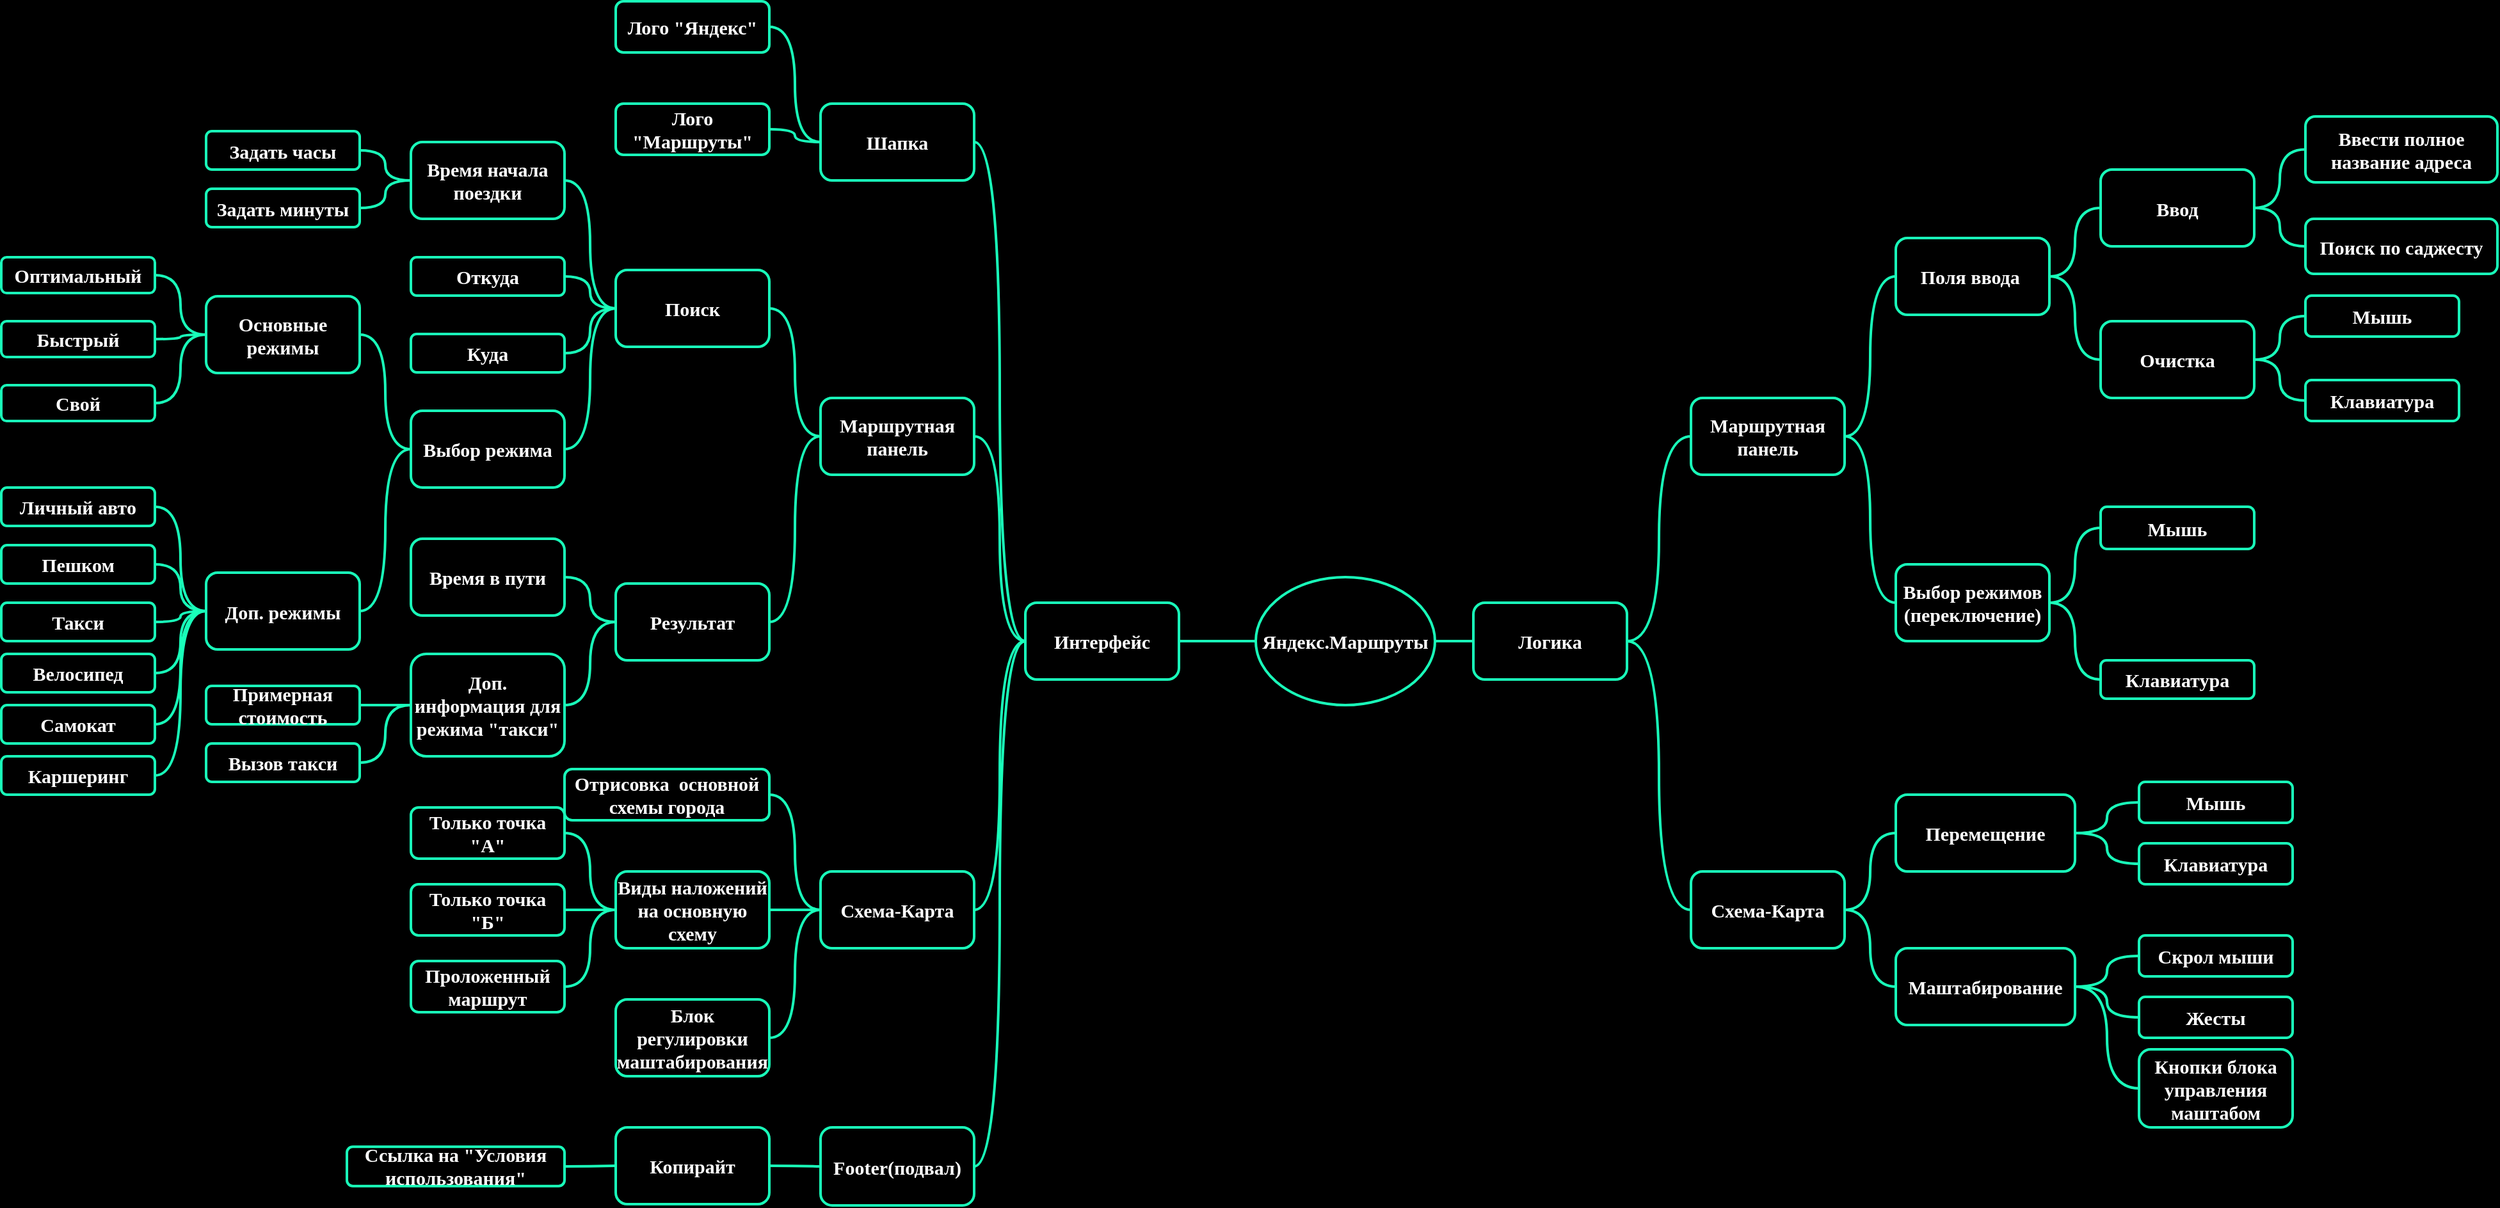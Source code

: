 <mxfile version="12.9.3" type="github">
  <diagram id="04NFNXWc2lqI_j0TzdUz" name="Страница 1">
    <mxGraphModel dx="1976" dy="1848" grid="1" gridSize="10" guides="1" tooltips="1" connect="1" arrows="1" fold="1" page="1" pageScale="1" pageWidth="827" pageHeight="1169" background="#000000" math="0" shadow="0">
      <root>
        <mxCell id="0" />
        <mxCell id="1" parent="0" />
        <mxCell id="EEbd4EJKothGvuQdx9ed-5" value="" style="edgeStyle=orthogonalEdgeStyle;rounded=0;orthogonalLoop=1;jettySize=auto;html=1;endArrow=none;endFill=0;strokeWidth=2;fontColor=#FFFFFF;labelBackgroundColor=none;strokeColor=#19FFBA;fontStyle=1;fontFamily=Times New Roman;fontSize=15;" parent="1" source="EEbd4EJKothGvuQdx9ed-1" target="EEbd4EJKothGvuQdx9ed-2" edge="1">
          <mxGeometry relative="1" as="geometry" />
        </mxCell>
        <mxCell id="EEbd4EJKothGvuQdx9ed-6" value="" style="edgeStyle=orthogonalEdgeStyle;rounded=0;orthogonalLoop=1;jettySize=auto;html=1;endArrow=none;endFill=0;strokeWidth=2;fontColor=#FFFFFF;labelBackgroundColor=none;strokeColor=#19FFBA;fontStyle=1;fontFamily=Times New Roman;fontSize=15;" parent="1" source="EEbd4EJKothGvuQdx9ed-1" target="EEbd4EJKothGvuQdx9ed-3" edge="1">
          <mxGeometry relative="1" as="geometry" />
        </mxCell>
        <mxCell id="EEbd4EJKothGvuQdx9ed-1" value="Яндекс.Маршруты" style="ellipse;whiteSpace=wrap;html=1;strokeWidth=2;labelBackgroundColor=none;strokeColor=#19FFBA;fontColor=#FFFFFF;fillColor=none;fontStyle=1;fontFamily=Times New Roman;fontSize=15;" parent="1" vertex="1">
          <mxGeometry x="380" y="200" width="140" height="100" as="geometry" />
        </mxCell>
        <mxCell id="Ez_oyxiAYIKRpwW554iw-5" value="" style="edgeStyle=orthogonalEdgeStyle;curved=1;rounded=0;orthogonalLoop=1;jettySize=auto;html=1;labelBackgroundColor=none;endArrow=none;endFill=0;strokeColor=#19FFBA;strokeWidth=2;fontFamily=Times New Roman;fontSize=15;fontColor=#FFFFFF;entryX=0;entryY=0.5;entryDx=0;entryDy=0;" edge="1" parent="1" source="EEbd4EJKothGvuQdx9ed-2" target="Ez_oyxiAYIKRpwW554iw-4">
          <mxGeometry relative="1" as="geometry" />
        </mxCell>
        <mxCell id="Ez_oyxiAYIKRpwW554iw-8" value="" style="edgeStyle=orthogonalEdgeStyle;curved=1;rounded=0;orthogonalLoop=1;jettySize=auto;html=1;labelBackgroundColor=none;endArrow=none;endFill=0;strokeColor=#19FFBA;strokeWidth=2;fontFamily=Times New Roman;fontSize=15;fontColor=#FFFFFF;entryX=0;entryY=0.5;entryDx=0;entryDy=0;" edge="1" parent="1" source="EEbd4EJKothGvuQdx9ed-2" target="Ez_oyxiAYIKRpwW554iw-6">
          <mxGeometry relative="1" as="geometry">
            <mxPoint x="750" y="250" as="targetPoint" />
          </mxGeometry>
        </mxCell>
        <mxCell id="EEbd4EJKothGvuQdx9ed-2" value="Логика" style="rounded=1;whiteSpace=wrap;html=1;strokeWidth=2;labelBackgroundColor=none;strokeColor=#19FFBA;fontColor=#FFFFFF;fillColor=none;fontStyle=1;fontFamily=Times New Roman;fontSize=15;" parent="1" vertex="1">
          <mxGeometry x="550" y="220" width="120" height="60" as="geometry" />
        </mxCell>
        <mxCell id="Ez_oyxiAYIKRpwW554iw-11" value="" style="edgeStyle=orthogonalEdgeStyle;curved=1;rounded=0;orthogonalLoop=1;jettySize=auto;html=1;labelBackgroundColor=none;endArrow=none;endFill=0;strokeColor=#19FFBA;strokeWidth=2;fontFamily=Times New Roman;fontSize=15;fontColor=#FFFFFF;entryX=0;entryY=0.5;entryDx=0;entryDy=0;" edge="1" parent="1" source="Ez_oyxiAYIKRpwW554iw-4" target="Ez_oyxiAYIKRpwW554iw-10">
          <mxGeometry relative="1" as="geometry" />
        </mxCell>
        <mxCell id="Ez_oyxiAYIKRpwW554iw-4" value="Маршрутная панель" style="rounded=1;whiteSpace=wrap;html=1;strokeWidth=2;labelBackgroundColor=none;strokeColor=#19FFBA;fontColor=#FFFFFF;fillColor=none;fontStyle=1;fontFamily=Times New Roman;fontSize=15;" vertex="1" parent="1">
          <mxGeometry x="720" y="60" width="120" height="60" as="geometry" />
        </mxCell>
        <mxCell id="Ez_oyxiAYIKRpwW554iw-17" value="" style="edgeStyle=orthogonalEdgeStyle;curved=1;rounded=0;orthogonalLoop=1;jettySize=auto;html=1;labelBackgroundColor=none;endArrow=none;endFill=0;strokeColor=#19FFBA;strokeWidth=2;fontFamily=Times New Roman;fontSize=15;fontColor=#FFFFFF;entryX=0;entryY=0.5;entryDx=0;entryDy=0;" edge="1" parent="1" source="Ez_oyxiAYIKRpwW554iw-10" target="Ez_oyxiAYIKRpwW554iw-16">
          <mxGeometry relative="1" as="geometry" />
        </mxCell>
        <mxCell id="Ez_oyxiAYIKRpwW554iw-10" value="Выбор режимов (переключение)" style="rounded=1;whiteSpace=wrap;html=1;strokeWidth=2;labelBackgroundColor=none;strokeColor=#19FFBA;fontColor=#FFFFFF;fillColor=none;fontStyle=1;fontFamily=Times New Roman;fontSize=15;" vertex="1" parent="1">
          <mxGeometry x="880" y="190" width="120" height="60" as="geometry" />
        </mxCell>
        <mxCell id="Ez_oyxiAYIKRpwW554iw-16" value="Мышь" style="rounded=1;whiteSpace=wrap;html=1;strokeWidth=2;labelBackgroundColor=none;strokeColor=#19FFBA;fontColor=#FFFFFF;fillColor=none;fontStyle=1;fontFamily=Times New Roman;fontSize=15;" vertex="1" parent="1">
          <mxGeometry x="1040" y="145" width="120" height="33" as="geometry" />
        </mxCell>
        <mxCell id="EEbd4EJKothGvuQdx9ed-31" value="" style="edgeStyle=orthogonalEdgeStyle;rounded=0;orthogonalLoop=1;jettySize=auto;html=1;endArrow=none;endFill=0;curved=1;entryX=1;entryY=0.5;entryDx=0;entryDy=0;strokeWidth=2;fontColor=#FFFFFF;labelBackgroundColor=none;strokeColor=#19FFBA;fontStyle=1;fontFamily=Times New Roman;fontSize=15;" parent="1" source="EEbd4EJKothGvuQdx9ed-3" target="EEbd4EJKothGvuQdx9ed-13" edge="1">
          <mxGeometry relative="1" as="geometry">
            <mxPoint x="134" y="120" as="targetPoint" />
          </mxGeometry>
        </mxCell>
        <mxCell id="EEbd4EJKothGvuQdx9ed-3" value="Интерфейс" style="rounded=1;whiteSpace=wrap;html=1;strokeWidth=2;labelBackgroundColor=none;strokeColor=#19FFBA;fontColor=#FFFFFF;fillColor=none;fontStyle=1;fontFamily=Times New Roman;fontSize=15;" parent="1" vertex="1">
          <mxGeometry x="200" y="220" width="120" height="60" as="geometry" />
        </mxCell>
        <mxCell id="EEbd4EJKothGvuQdx9ed-99" value="" style="edgeStyle=orthogonalEdgeStyle;curved=1;rounded=0;orthogonalLoop=1;jettySize=auto;html=1;labelBackgroundColor=none;endArrow=none;endFill=0;strokeColor=#19FFBA;strokeWidth=2;fontFamily=Times New Roman;fontSize=15;fontColor=#FFFFFF;entryX=0;entryY=0.5;entryDx=0;entryDy=0;" parent="1" source="EEbd4EJKothGvuQdx9ed-10" target="EEbd4EJKothGvuQdx9ed-3" edge="1">
          <mxGeometry relative="1" as="geometry">
            <mxPoint x="240" y="330" as="targetPoint" />
          </mxGeometry>
        </mxCell>
        <mxCell id="EEbd4EJKothGvuQdx9ed-153" value="" style="edgeStyle=orthogonalEdgeStyle;curved=1;rounded=0;comic=0;orthogonalLoop=1;jettySize=auto;html=1;labelBackgroundColor=none;endArrow=none;endFill=0;strokeColor=#19FFBA;strokeWidth=2;fontFamily=Times New Roman;fontSize=15;fontColor=#FFFFFF;entryX=1;entryY=0.5;entryDx=0;entryDy=0;" parent="1" source="EEbd4EJKothGvuQdx9ed-10" target="EEbd4EJKothGvuQdx9ed-129" edge="1">
          <mxGeometry relative="1" as="geometry" />
        </mxCell>
        <mxCell id="EEbd4EJKothGvuQdx9ed-154" value="" style="edgeStyle=orthogonalEdgeStyle;curved=1;rounded=0;comic=0;orthogonalLoop=1;jettySize=auto;html=1;labelBackgroundColor=none;endArrow=none;endFill=0;strokeColor=#19FFBA;strokeWidth=2;fontFamily=Times New Roman;fontSize=15;fontColor=#FFFFFF;" parent="1" source="EEbd4EJKothGvuQdx9ed-10" target="EEbd4EJKothGvuQdx9ed-131" edge="1">
          <mxGeometry relative="1" as="geometry" />
        </mxCell>
        <mxCell id="EEbd4EJKothGvuQdx9ed-155" value="" style="edgeStyle=orthogonalEdgeStyle;curved=1;rounded=0;comic=0;orthogonalLoop=1;jettySize=auto;html=1;labelBackgroundColor=none;endArrow=none;endFill=0;strokeColor=#19FFBA;strokeWidth=2;fontFamily=Times New Roman;fontSize=15;fontColor=#FFFFFF;entryX=1;entryY=0.5;entryDx=0;entryDy=0;" parent="1" source="EEbd4EJKothGvuQdx9ed-10" target="EEbd4EJKothGvuQdx9ed-144" edge="1">
          <mxGeometry relative="1" as="geometry" />
        </mxCell>
        <mxCell id="EEbd4EJKothGvuQdx9ed-10" value="Схема-Карта" style="rounded=1;whiteSpace=wrap;html=1;strokeWidth=2;labelBackgroundColor=none;strokeColor=#19FFBA;fontColor=#FFFFFF;fillColor=none;fontStyle=1;fontFamily=Times New Roman;fontSize=15;" parent="1" vertex="1">
          <mxGeometry x="40" y="430" width="120" height="60" as="geometry" />
        </mxCell>
        <mxCell id="EEbd4EJKothGvuQdx9ed-43" value="" style="edgeStyle=orthogonalEdgeStyle;curved=1;rounded=0;orthogonalLoop=1;jettySize=auto;html=1;labelBackgroundColor=none;endArrow=none;endFill=0;strokeColor=#19FFBA;strokeWidth=2;fontFamily=Times New Roman;fontSize=15;fontColor=#FFFFFF;entryX=1;entryY=0.5;entryDx=0;entryDy=0;" parent="1" source="EEbd4EJKothGvuQdx9ed-12" target="EEbd4EJKothGvuQdx9ed-42" edge="1">
          <mxGeometry relative="1" as="geometry" />
        </mxCell>
        <mxCell id="EEbd4EJKothGvuQdx9ed-65" value="" style="edgeStyle=orthogonalEdgeStyle;curved=1;rounded=0;orthogonalLoop=1;jettySize=auto;html=1;labelBackgroundColor=none;endArrow=none;endFill=0;strokeColor=#19FFBA;strokeWidth=2;fontFamily=Times New Roman;fontSize=15;fontColor=#FFFFFF;entryX=1;entryY=0.5;entryDx=0;entryDy=0;" parent="1" source="EEbd4EJKothGvuQdx9ed-42" target="EEbd4EJKothGvuQdx9ed-64" edge="1">
          <mxGeometry relative="1" as="geometry" />
        </mxCell>
        <mxCell id="EEbd4EJKothGvuQdx9ed-67" value="" style="edgeStyle=orthogonalEdgeStyle;curved=1;rounded=0;orthogonalLoop=1;jettySize=auto;html=1;labelBackgroundColor=none;endArrow=none;endFill=0;strokeColor=#19FFBA;strokeWidth=2;fontFamily=Times New Roman;fontSize=15;fontColor=#FFFFFF;" parent="1" source="EEbd4EJKothGvuQdx9ed-42" target="EEbd4EJKothGvuQdx9ed-66" edge="1">
          <mxGeometry relative="1" as="geometry" />
        </mxCell>
        <mxCell id="EEbd4EJKothGvuQdx9ed-42" value="Время начала поездки" style="rounded=1;whiteSpace=wrap;html=1;strokeWidth=2;labelBackgroundColor=none;strokeColor=#19FFBA;fontColor=#FFFFFF;fillColor=none;fontStyle=1;fontFamily=Times New Roman;fontSize=15;" parent="1" vertex="1">
          <mxGeometry x="-280" y="-140" width="120" height="60" as="geometry" />
        </mxCell>
        <mxCell id="EEbd4EJKothGvuQdx9ed-66" value="Задать минуты" style="rounded=1;whiteSpace=wrap;html=1;strokeWidth=2;labelBackgroundColor=none;strokeColor=#19FFBA;fontColor=#FFFFFF;fillColor=none;fontStyle=1;fontFamily=Times New Roman;fontSize=15;" parent="1" vertex="1">
          <mxGeometry x="-440" y="-103.5" width="120" height="30" as="geometry" />
        </mxCell>
        <mxCell id="EEbd4EJKothGvuQdx9ed-64" value="Задать часы" style="rounded=1;whiteSpace=wrap;html=1;strokeWidth=2;labelBackgroundColor=none;strokeColor=#19FFBA;fontColor=#FFFFFF;fillColor=none;fontStyle=1;fontFamily=Times New Roman;fontSize=15;" parent="1" vertex="1">
          <mxGeometry x="-440" y="-148.5" width="120" height="30" as="geometry" />
        </mxCell>
        <mxCell id="EEbd4EJKothGvuQdx9ed-38" value="" style="edgeStyle=orthogonalEdgeStyle;curved=1;rounded=0;orthogonalLoop=1;jettySize=auto;html=1;labelBackgroundColor=none;endArrow=none;endFill=0;strokeColor=#19FFBA;strokeWidth=2;fontFamily=Times New Roman;fontSize=15;fontColor=#FFFFFF;entryX=1;entryY=0.5;entryDx=0;entryDy=0;" parent="1" source="EEbd4EJKothGvuQdx9ed-13" target="EEbd4EJKothGvuQdx9ed-37" edge="1">
          <mxGeometry relative="1" as="geometry" />
        </mxCell>
        <mxCell id="EEbd4EJKothGvuQdx9ed-13" value="Шапка" style="rounded=1;whiteSpace=wrap;html=1;strokeWidth=2;labelBackgroundColor=none;strokeColor=#19FFBA;fontColor=#FFFFFF;fillColor=none;fontStyle=1;fontFamily=Times New Roman;fontSize=15;" parent="1" vertex="1">
          <mxGeometry x="40" y="-170" width="120" height="60" as="geometry" />
        </mxCell>
        <mxCell id="EEbd4EJKothGvuQdx9ed-37" value="Лого &quot;Яндекс&quot;" style="rounded=1;whiteSpace=wrap;html=1;strokeWidth=2;labelBackgroundColor=none;strokeColor=#19FFBA;fontColor=#FFFFFF;fillColor=none;fontStyle=1;fontFamily=Times New Roman;fontSize=15;" parent="1" vertex="1">
          <mxGeometry x="-120" y="-250" width="120" height="40" as="geometry" />
        </mxCell>
        <mxCell id="EEbd4EJKothGvuQdx9ed-14" value="Footer(подвал)" style="rounded=1;whiteSpace=wrap;html=1;strokeWidth=2;labelBackgroundColor=none;strokeColor=#19FFBA;fontColor=#FFFFFF;fillColor=none;fontStyle=1;fontFamily=Times New Roman;fontSize=15;" parent="1" vertex="1">
          <mxGeometry x="40" y="630" width="120" height="61" as="geometry" />
        </mxCell>
        <mxCell id="EEbd4EJKothGvuQdx9ed-162" value="" style="edgeStyle=orthogonalEdgeStyle;curved=1;rounded=0;comic=0;orthogonalLoop=1;jettySize=auto;html=1;labelBackgroundColor=none;endArrow=none;endFill=0;strokeColor=#19FFBA;strokeWidth=2;fontFamily=Times New Roman;fontSize=15;fontColor=#FFFFFF;" parent="1" source="EEbd4EJKothGvuQdx9ed-156" target="EEbd4EJKothGvuQdx9ed-159" edge="1">
          <mxGeometry relative="1" as="geometry" />
        </mxCell>
        <mxCell id="EEbd4EJKothGvuQdx9ed-156" value="Ссылка на &quot;Условия использования&quot;" style="rounded=1;whiteSpace=wrap;html=1;strokeWidth=2;labelBackgroundColor=none;strokeColor=#19FFBA;fontColor=#FFFFFF;fillColor=none;fontStyle=1;fontFamily=Times New Roman;fontSize=15;" parent="1" vertex="1">
          <mxGeometry x="-330" y="645.16" width="170" height="30.67" as="geometry" />
        </mxCell>
        <mxCell id="EEbd4EJKothGvuQdx9ed-32" value="" style="edgeStyle=orthogonalEdgeStyle;rounded=0;orthogonalLoop=1;jettySize=auto;html=1;endArrow=none;endFill=0;curved=1;entryX=1;entryY=0.5;entryDx=0;entryDy=0;strokeWidth=2;fontColor=#FFFFFF;labelBackgroundColor=none;strokeColor=#19FFBA;fontStyle=1;fontFamily=Times New Roman;fontSize=15;exitX=0;exitY=0.5;exitDx=0;exitDy=0;" parent="1" source="EEbd4EJKothGvuQdx9ed-3" target="EEbd4EJKothGvuQdx9ed-14" edge="1">
          <mxGeometry relative="1" as="geometry">
            <mxPoint x="210" y="250" as="sourcePoint" />
            <mxPoint x="140" y="260" as="targetPoint" />
          </mxGeometry>
        </mxCell>
        <mxCell id="EEbd4EJKothGvuQdx9ed-41" value="" style="edgeStyle=orthogonalEdgeStyle;curved=1;rounded=0;orthogonalLoop=1;jettySize=auto;html=1;labelBackgroundColor=none;endArrow=none;endFill=0;strokeColor=#19FFBA;strokeWidth=2;fontFamily=Times New Roman;fontSize=15;fontColor=#FFFFFF;" parent="1" source="EEbd4EJKothGvuQdx9ed-39" target="EEbd4EJKothGvuQdx9ed-13" edge="1">
          <mxGeometry relative="1" as="geometry" />
        </mxCell>
        <mxCell id="EEbd4EJKothGvuQdx9ed-39" value="Лого &quot;Маршруты&quot;" style="rounded=1;whiteSpace=wrap;html=1;strokeWidth=2;labelBackgroundColor=none;strokeColor=#19FFBA;fontColor=#FFFFFF;fillColor=none;fontStyle=1;fontFamily=Times New Roman;fontSize=15;" parent="1" vertex="1">
          <mxGeometry x="-120" y="-170" width="120" height="40" as="geometry" />
        </mxCell>
        <mxCell id="EEbd4EJKothGvuQdx9ed-103" value="" style="edgeStyle=orthogonalEdgeStyle;curved=1;rounded=0;orthogonalLoop=1;jettySize=auto;html=1;labelBackgroundColor=none;endArrow=none;endFill=0;strokeColor=#19FFBA;strokeWidth=2;fontFamily=Times New Roman;fontSize=15;fontColor=#FFFFFF;" parent="1" source="EEbd4EJKothGvuQdx9ed-44" target="EEbd4EJKothGvuQdx9ed-12" edge="1">
          <mxGeometry relative="1" as="geometry" />
        </mxCell>
        <mxCell id="EEbd4EJKothGvuQdx9ed-44" value="Откуда" style="rounded=1;whiteSpace=wrap;html=1;strokeWidth=2;labelBackgroundColor=none;strokeColor=#19FFBA;fontColor=#FFFFFF;fillColor=none;fontStyle=1;fontFamily=Times New Roman;fontSize=15;" parent="1" vertex="1">
          <mxGeometry x="-280" y="-50" width="120" height="30" as="geometry" />
        </mxCell>
        <mxCell id="EEbd4EJKothGvuQdx9ed-45" value="Куда" style="rounded=1;whiteSpace=wrap;html=1;strokeWidth=2;labelBackgroundColor=none;strokeColor=#19FFBA;fontColor=#FFFFFF;fillColor=none;fontStyle=1;fontFamily=Times New Roman;fontSize=15;" parent="1" vertex="1">
          <mxGeometry x="-280" y="10" width="120" height="30" as="geometry" />
        </mxCell>
        <mxCell id="EEbd4EJKothGvuQdx9ed-46" value="Выбор режима" style="rounded=1;whiteSpace=wrap;html=1;strokeWidth=2;labelBackgroundColor=none;strokeColor=#19FFBA;fontColor=#FFFFFF;fillColor=none;fontStyle=1;fontFamily=Times New Roman;fontSize=15;" parent="1" vertex="1">
          <mxGeometry x="-280" y="70" width="120" height="60" as="geometry" />
        </mxCell>
        <mxCell id="EEbd4EJKothGvuQdx9ed-102" value="" style="edgeStyle=orthogonalEdgeStyle;curved=1;rounded=0;orthogonalLoop=1;jettySize=auto;html=1;labelBackgroundColor=none;endArrow=none;endFill=0;strokeColor=#19FFBA;strokeWidth=2;fontFamily=Times New Roman;fontSize=15;fontColor=#FFFFFF;entryX=0;entryY=0.5;entryDx=0;entryDy=0;" parent="1" source="EEbd4EJKothGvuQdx9ed-82" target="EEbd4EJKothGvuQdx9ed-46" edge="1">
          <mxGeometry relative="1" as="geometry" />
        </mxCell>
        <mxCell id="EEbd4EJKothGvuQdx9ed-82" value="Основные режимы" style="rounded=1;whiteSpace=wrap;html=1;strokeWidth=2;labelBackgroundColor=none;strokeColor=#19FFBA;fontColor=#FFFFFF;fillColor=none;fontStyle=1;fontFamily=Times New Roman;fontSize=15;" parent="1" vertex="1">
          <mxGeometry x="-440" y="-19.5" width="120" height="60" as="geometry" />
        </mxCell>
        <mxCell id="EEbd4EJKothGvuQdx9ed-68" value="Оптимальный" style="rounded=1;whiteSpace=wrap;html=1;strokeWidth=2;labelBackgroundColor=none;strokeColor=#19FFBA;fontColor=#FFFFFF;fillColor=none;fontStyle=1;fontFamily=Times New Roman;fontSize=15;" parent="1" vertex="1">
          <mxGeometry x="-600" y="-50" width="120" height="28" as="geometry" />
        </mxCell>
        <mxCell id="EEbd4EJKothGvuQdx9ed-61" value="" style="edgeStyle=orthogonalEdgeStyle;curved=1;rounded=0;orthogonalLoop=1;jettySize=auto;html=1;labelBackgroundColor=none;endArrow=none;endFill=0;strokeColor=#19FFBA;strokeWidth=2;fontFamily=Times New Roman;fontSize=15;fontColor=#FFFFFF;entryX=0;entryY=0.5;entryDx=0;entryDy=0;" parent="1" source="EEbd4EJKothGvuQdx9ed-12" target="EEbd4EJKothGvuQdx9ed-57" edge="1">
          <mxGeometry relative="1" as="geometry">
            <mxPoint x="10" y="-10" as="targetPoint" />
          </mxGeometry>
        </mxCell>
        <mxCell id="EEbd4EJKothGvuQdx9ed-12" value="Поиск" style="rounded=1;whiteSpace=wrap;html=1;strokeWidth=2;labelBackgroundColor=none;strokeColor=#19FFBA;fontColor=#FFFFFF;fillColor=none;fontStyle=1;fontFamily=Times New Roman;fontSize=15;" parent="1" vertex="1">
          <mxGeometry x="-120" y="-40" width="120" height="60" as="geometry" />
        </mxCell>
        <mxCell id="EEbd4EJKothGvuQdx9ed-53" value="" style="edgeStyle=orthogonalEdgeStyle;curved=1;rounded=0;orthogonalLoop=1;jettySize=auto;html=1;labelBackgroundColor=none;endArrow=none;endFill=0;strokeColor=#19FFBA;strokeWidth=2;fontFamily=Times New Roman;fontSize=15;fontColor=#FFFFFF;entryX=1;entryY=0.5;entryDx=0;entryDy=0;exitX=0;exitY=0.5;exitDx=0;exitDy=0;" parent="1" source="EEbd4EJKothGvuQdx9ed-12" target="EEbd4EJKothGvuQdx9ed-45" edge="1">
          <mxGeometry relative="1" as="geometry">
            <mxPoint x="-200" as="sourcePoint" />
            <mxPoint x="-270" y="-30" as="targetPoint" />
          </mxGeometry>
        </mxCell>
        <mxCell id="EEbd4EJKothGvuQdx9ed-54" value="" style="edgeStyle=orthogonalEdgeStyle;curved=1;rounded=0;orthogonalLoop=1;jettySize=auto;html=1;labelBackgroundColor=none;endArrow=none;endFill=0;strokeColor=#19FFBA;strokeWidth=2;fontFamily=Times New Roman;fontSize=15;fontColor=#FFFFFF;entryX=1;entryY=0.5;entryDx=0;entryDy=0;exitX=0;exitY=0.5;exitDx=0;exitDy=0;" parent="1" source="EEbd4EJKothGvuQdx9ed-12" target="EEbd4EJKothGvuQdx9ed-46" edge="1">
          <mxGeometry relative="1" as="geometry">
            <mxPoint x="-180" y="10" as="sourcePoint" />
            <mxPoint x="-260" y="-20" as="targetPoint" />
          </mxGeometry>
        </mxCell>
        <mxCell id="EEbd4EJKothGvuQdx9ed-101" value="" style="edgeStyle=orthogonalEdgeStyle;curved=1;rounded=0;orthogonalLoop=1;jettySize=auto;html=1;labelBackgroundColor=none;endArrow=none;endFill=0;strokeColor=#19FFBA;strokeWidth=2;fontFamily=Times New Roman;fontSize=15;fontColor=#FFFFFF;entryX=0;entryY=0.5;entryDx=0;entryDy=0;" parent="1" source="EEbd4EJKothGvuQdx9ed-57" target="EEbd4EJKothGvuQdx9ed-3" edge="1">
          <mxGeometry relative="1" as="geometry">
            <mxPoint x="240" y="90.0" as="targetPoint" />
          </mxGeometry>
        </mxCell>
        <mxCell id="EEbd4EJKothGvuQdx9ed-57" value="Маршрутная панель" style="rounded=1;whiteSpace=wrap;html=1;strokeWidth=2;labelBackgroundColor=none;strokeColor=#19FFBA;fontColor=#FFFFFF;fillColor=none;fontStyle=1;fontFamily=Times New Roman;fontSize=15;" parent="1" vertex="1">
          <mxGeometry x="40" y="60" width="120" height="60" as="geometry" />
        </mxCell>
        <mxCell id="EEbd4EJKothGvuQdx9ed-63" value="" style="edgeStyle=orthogonalEdgeStyle;curved=1;rounded=0;orthogonalLoop=1;jettySize=auto;html=1;labelBackgroundColor=none;endArrow=none;endFill=0;strokeColor=#19FFBA;strokeWidth=2;fontFamily=Times New Roman;fontSize=15;fontColor=#FFFFFF;entryX=0;entryY=0.5;entryDx=0;entryDy=0;" parent="1" source="EEbd4EJKothGvuQdx9ed-59" target="EEbd4EJKothGvuQdx9ed-57" edge="1">
          <mxGeometry relative="1" as="geometry">
            <mxPoint x="10" y="190" as="targetPoint" />
          </mxGeometry>
        </mxCell>
        <mxCell id="EEbd4EJKothGvuQdx9ed-59" value="Результат" style="rounded=1;whiteSpace=wrap;html=1;strokeWidth=2;labelBackgroundColor=none;strokeColor=#19FFBA;fontColor=#FFFFFF;fillColor=none;fontStyle=1;fontFamily=Times New Roman;fontSize=15;" parent="1" vertex="1">
          <mxGeometry x="-120" y="205" width="120" height="60" as="geometry" />
        </mxCell>
        <mxCell id="EEbd4EJKothGvuQdx9ed-120" value="" style="edgeStyle=orthogonalEdgeStyle;curved=1;rounded=0;orthogonalLoop=1;jettySize=auto;html=1;labelBackgroundColor=none;endArrow=none;endFill=0;strokeColor=#19FFBA;strokeWidth=2;fontFamily=Times New Roman;fontSize=15;fontColor=#FFFFFF;entryX=0;entryY=0.5;entryDx=0;entryDy=0;" parent="1" source="EEbd4EJKothGvuQdx9ed-106" target="EEbd4EJKothGvuQdx9ed-59" edge="1">
          <mxGeometry relative="1" as="geometry">
            <mxPoint x="-80" y="185.0" as="targetPoint" />
          </mxGeometry>
        </mxCell>
        <mxCell id="EEbd4EJKothGvuQdx9ed-106" value="Время в пути" style="rounded=1;whiteSpace=wrap;html=1;strokeWidth=2;labelBackgroundColor=none;strokeColor=#19FFBA;fontColor=#FFFFFF;fillColor=none;fontStyle=1;fontFamily=Times New Roman;fontSize=15;" parent="1" vertex="1">
          <mxGeometry x="-280" y="170" width="120" height="60" as="geometry" />
        </mxCell>
        <mxCell id="EEbd4EJKothGvuQdx9ed-86" value="" style="edgeStyle=orthogonalEdgeStyle;curved=1;rounded=0;orthogonalLoop=1;jettySize=auto;html=1;labelBackgroundColor=none;endArrow=none;endFill=0;strokeColor=#19FFBA;strokeWidth=2;fontFamily=Times New Roman;fontSize=15;fontColor=#FFFFFF;" parent="1" source="EEbd4EJKothGvuQdx9ed-70" target="EEbd4EJKothGvuQdx9ed-82" edge="1">
          <mxGeometry relative="1" as="geometry" />
        </mxCell>
        <mxCell id="EEbd4EJKothGvuQdx9ed-70" value="Быстрый" style="rounded=1;whiteSpace=wrap;html=1;strokeWidth=2;labelBackgroundColor=none;strokeColor=#19FFBA;fontColor=#FFFFFF;fillColor=none;fontStyle=1;fontFamily=Times New Roman;fontSize=15;" parent="1" vertex="1">
          <mxGeometry x="-600" width="120" height="28" as="geometry" />
        </mxCell>
        <mxCell id="EEbd4EJKothGvuQdx9ed-72" value="Свой" style="rounded=1;whiteSpace=wrap;html=1;strokeWidth=2;labelBackgroundColor=none;strokeColor=#19FFBA;fontColor=#FFFFFF;fillColor=none;fontStyle=1;fontFamily=Times New Roman;fontSize=15;" parent="1" vertex="1">
          <mxGeometry x="-600" y="50" width="120" height="28" as="geometry" />
        </mxCell>
        <mxCell id="EEbd4EJKothGvuQdx9ed-73" value="Личный авто" style="rounded=1;whiteSpace=wrap;html=1;strokeWidth=2;labelBackgroundColor=none;strokeColor=#19FFBA;fontColor=#FFFFFF;fillColor=none;fontStyle=1;fontFamily=Times New Roman;fontSize=15;" parent="1" vertex="1">
          <mxGeometry x="-600" y="130" width="120" height="30" as="geometry" />
        </mxCell>
        <mxCell id="EEbd4EJKothGvuQdx9ed-84" value="Доп. режимы" style="rounded=1;whiteSpace=wrap;html=1;strokeWidth=2;labelBackgroundColor=none;strokeColor=#19FFBA;fontColor=#FFFFFF;fillColor=none;fontStyle=1;fontFamily=Times New Roman;fontSize=15;" parent="1" vertex="1">
          <mxGeometry x="-440" y="196.5" width="120" height="60" as="geometry" />
        </mxCell>
        <mxCell id="EEbd4EJKothGvuQdx9ed-85" value="" style="edgeStyle=orthogonalEdgeStyle;curved=1;rounded=0;orthogonalLoop=1;jettySize=auto;html=1;labelBackgroundColor=none;endArrow=none;endFill=0;strokeColor=#19FFBA;strokeWidth=2;fontFamily=Times New Roman;fontSize=15;fontColor=#FFFFFF;entryX=1;entryY=0.5;entryDx=0;entryDy=0;exitX=0;exitY=0.5;exitDx=0;exitDy=0;" parent="1" source="EEbd4EJKothGvuQdx9ed-46" target="EEbd4EJKothGvuQdx9ed-84" edge="1">
          <mxGeometry relative="1" as="geometry">
            <mxPoint x="-390" y="100.0" as="sourcePoint" />
            <mxPoint x="-470" y="148" as="targetPoint" />
          </mxGeometry>
        </mxCell>
        <mxCell id="EEbd4EJKothGvuQdx9ed-87" value="" style="edgeStyle=orthogonalEdgeStyle;curved=1;rounded=0;orthogonalLoop=1;jettySize=auto;html=1;labelBackgroundColor=none;endArrow=none;endFill=0;strokeColor=#19FFBA;strokeWidth=2;fontFamily=Times New Roman;fontSize=15;fontColor=#FFFFFF;exitX=1;exitY=0.5;exitDx=0;exitDy=0;entryX=0;entryY=0.5;entryDx=0;entryDy=0;" parent="1" source="EEbd4EJKothGvuQdx9ed-68" target="EEbd4EJKothGvuQdx9ed-82" edge="1">
          <mxGeometry relative="1" as="geometry">
            <mxPoint x="-650" y="14" as="sourcePoint" />
            <mxPoint x="-590" y="14" as="targetPoint" />
          </mxGeometry>
        </mxCell>
        <mxCell id="EEbd4EJKothGvuQdx9ed-88" value="" style="edgeStyle=orthogonalEdgeStyle;curved=1;rounded=0;orthogonalLoop=1;jettySize=auto;html=1;labelBackgroundColor=none;endArrow=none;endFill=0;strokeColor=#19FFBA;strokeWidth=2;fontFamily=Times New Roman;fontSize=15;fontColor=#FFFFFF;exitX=1;exitY=0.5;exitDx=0;exitDy=0;entryX=0;entryY=0.5;entryDx=0;entryDy=0;" parent="1" source="EEbd4EJKothGvuQdx9ed-72" target="EEbd4EJKothGvuQdx9ed-82" edge="1">
          <mxGeometry relative="1" as="geometry">
            <mxPoint x="-640" y="24" as="sourcePoint" />
            <mxPoint x="-580" y="24" as="targetPoint" />
          </mxGeometry>
        </mxCell>
        <mxCell id="EEbd4EJKothGvuQdx9ed-93" value="" style="edgeStyle=orthogonalEdgeStyle;curved=1;rounded=0;orthogonalLoop=1;jettySize=auto;html=1;labelBackgroundColor=none;endArrow=none;endFill=0;strokeColor=#19FFBA;strokeWidth=2;fontFamily=Times New Roman;fontSize=15;fontColor=#FFFFFF;" parent="1" source="EEbd4EJKothGvuQdx9ed-89" target="EEbd4EJKothGvuQdx9ed-84" edge="1">
          <mxGeometry relative="1" as="geometry" />
        </mxCell>
        <mxCell id="EEbd4EJKothGvuQdx9ed-89" value="Пешком" style="rounded=1;whiteSpace=wrap;html=1;strokeWidth=2;labelBackgroundColor=none;strokeColor=#19FFBA;fontColor=#FFFFFF;fillColor=none;fontStyle=1;fontFamily=Times New Roman;fontSize=15;" parent="1" vertex="1">
          <mxGeometry x="-600" y="175" width="120" height="30" as="geometry" />
        </mxCell>
        <mxCell id="EEbd4EJKothGvuQdx9ed-90" value="Такси" style="rounded=1;whiteSpace=wrap;html=1;strokeWidth=2;labelBackgroundColor=none;strokeColor=#19FFBA;fontColor=#FFFFFF;fillColor=none;fontStyle=1;fontFamily=Times New Roman;fontSize=15;" parent="1" vertex="1">
          <mxGeometry x="-600" y="220" width="120" height="30" as="geometry" />
        </mxCell>
        <mxCell id="EEbd4EJKothGvuQdx9ed-91" value="Велосипед" style="rounded=1;whiteSpace=wrap;html=1;strokeWidth=2;labelBackgroundColor=none;strokeColor=#19FFBA;fontColor=#FFFFFF;fillColor=none;fontStyle=1;fontFamily=Times New Roman;fontSize=15;" parent="1" vertex="1">
          <mxGeometry x="-600" y="260" width="120" height="30" as="geometry" />
        </mxCell>
        <mxCell id="EEbd4EJKothGvuQdx9ed-92" value="Самокат" style="rounded=1;whiteSpace=wrap;html=1;strokeWidth=2;labelBackgroundColor=none;strokeColor=#19FFBA;fontColor=#FFFFFF;fillColor=none;fontStyle=1;fontFamily=Times New Roman;fontSize=15;" parent="1" vertex="1">
          <mxGeometry x="-600" y="300" width="120" height="30" as="geometry" />
        </mxCell>
        <mxCell id="EEbd4EJKothGvuQdx9ed-94" value="" style="edgeStyle=orthogonalEdgeStyle;curved=1;rounded=0;orthogonalLoop=1;jettySize=auto;html=1;labelBackgroundColor=none;endArrow=none;endFill=0;strokeColor=#19FFBA;strokeWidth=2;fontFamily=Times New Roman;fontSize=15;fontColor=#FFFFFF;exitX=1;exitY=0.5;exitDx=0;exitDy=0;entryX=0;entryY=0.5;entryDx=0;entryDy=0;" parent="1" source="EEbd4EJKothGvuQdx9ed-73" target="EEbd4EJKothGvuQdx9ed-84" edge="1">
          <mxGeometry relative="1" as="geometry">
            <mxPoint x="-650" y="190" as="sourcePoint" />
            <mxPoint x="-590" y="190" as="targetPoint" />
          </mxGeometry>
        </mxCell>
        <mxCell id="EEbd4EJKothGvuQdx9ed-95" value="" style="edgeStyle=orthogonalEdgeStyle;curved=1;rounded=0;orthogonalLoop=1;jettySize=auto;html=1;labelBackgroundColor=none;endArrow=none;endFill=0;strokeColor=#19FFBA;strokeWidth=2;fontFamily=Times New Roman;fontSize=15;fontColor=#FFFFFF;exitX=1;exitY=0.5;exitDx=0;exitDy=0;entryX=0;entryY=0.5;entryDx=0;entryDy=0;" parent="1" source="EEbd4EJKothGvuQdx9ed-90" target="EEbd4EJKothGvuQdx9ed-84" edge="1">
          <mxGeometry relative="1" as="geometry">
            <mxPoint x="-640" y="200" as="sourcePoint" />
            <mxPoint x="-580" y="200" as="targetPoint" />
          </mxGeometry>
        </mxCell>
        <mxCell id="EEbd4EJKothGvuQdx9ed-96" value="" style="edgeStyle=orthogonalEdgeStyle;curved=1;rounded=0;orthogonalLoop=1;jettySize=auto;html=1;labelBackgroundColor=none;endArrow=none;endFill=0;strokeColor=#19FFBA;strokeWidth=2;fontFamily=Times New Roman;fontSize=15;fontColor=#FFFFFF;exitX=1;exitY=0.5;exitDx=0;exitDy=0;entryX=0;entryY=0.5;entryDx=0;entryDy=0;" parent="1" source="EEbd4EJKothGvuQdx9ed-91" target="EEbd4EJKothGvuQdx9ed-84" edge="1">
          <mxGeometry relative="1" as="geometry">
            <mxPoint x="-630" y="210" as="sourcePoint" />
            <mxPoint x="-570" y="210" as="targetPoint" />
          </mxGeometry>
        </mxCell>
        <mxCell id="EEbd4EJKothGvuQdx9ed-97" value="" style="edgeStyle=orthogonalEdgeStyle;curved=1;rounded=0;orthogonalLoop=1;jettySize=auto;html=1;labelBackgroundColor=none;endArrow=none;endFill=0;strokeColor=#19FFBA;strokeWidth=2;fontFamily=Times New Roman;fontSize=15;fontColor=#FFFFFF;exitX=1;exitY=0.5;exitDx=0;exitDy=0;entryX=0;entryY=0.5;entryDx=0;entryDy=0;" parent="1" source="EEbd4EJKothGvuQdx9ed-92" target="EEbd4EJKothGvuQdx9ed-84" edge="1">
          <mxGeometry relative="1" as="geometry">
            <mxPoint x="-620" y="220" as="sourcePoint" />
            <mxPoint x="-560" y="220" as="targetPoint" />
          </mxGeometry>
        </mxCell>
        <mxCell id="EEbd4EJKothGvuQdx9ed-122" value="" style="edgeStyle=orthogonalEdgeStyle;curved=1;rounded=0;orthogonalLoop=1;jettySize=auto;html=1;labelBackgroundColor=none;endArrow=none;endFill=0;strokeColor=#19FFBA;strokeWidth=2;fontFamily=Times New Roman;fontSize=15;fontColor=#FFFFFF;entryX=0;entryY=0.5;entryDx=0;entryDy=0;" parent="1" source="EEbd4EJKothGvuQdx9ed-109" target="EEbd4EJKothGvuQdx9ed-59" edge="1">
          <mxGeometry relative="1" as="geometry">
            <mxPoint x="-80" y="285" as="targetPoint" />
          </mxGeometry>
        </mxCell>
        <mxCell id="EEbd4EJKothGvuQdx9ed-124" value="" style="edgeStyle=orthogonalEdgeStyle;curved=1;rounded=0;orthogonalLoop=1;jettySize=auto;html=1;labelBackgroundColor=none;endArrow=none;endFill=0;strokeColor=#19FFBA;strokeWidth=2;fontFamily=Times New Roman;fontSize=15;fontColor=#FFFFFF;" parent="1" source="EEbd4EJKothGvuQdx9ed-109" target="EEbd4EJKothGvuQdx9ed-123" edge="1">
          <mxGeometry relative="1" as="geometry" />
        </mxCell>
        <mxCell id="EEbd4EJKothGvuQdx9ed-109" value="Доп. информация для режима &quot;такси&quot;" style="rounded=1;whiteSpace=wrap;html=1;strokeWidth=2;labelBackgroundColor=none;strokeColor=#19FFBA;fontColor=#FFFFFF;fillColor=none;fontStyle=1;fontFamily=Times New Roman;fontSize=15;" parent="1" vertex="1">
          <mxGeometry x="-280" y="260" width="120" height="80" as="geometry" />
        </mxCell>
        <mxCell id="EEbd4EJKothGvuQdx9ed-123" value="Примерная стоимость" style="rounded=1;whiteSpace=wrap;html=1;strokeWidth=2;labelBackgroundColor=none;strokeColor=#19FFBA;fontColor=#FFFFFF;fillColor=none;fontStyle=1;fontFamily=Times New Roman;fontSize=15;" parent="1" vertex="1">
          <mxGeometry x="-440" y="285" width="120" height="30" as="geometry" />
        </mxCell>
        <mxCell id="EEbd4EJKothGvuQdx9ed-127" value="" style="edgeStyle=orthogonalEdgeStyle;curved=1;rounded=0;orthogonalLoop=1;jettySize=auto;html=1;labelBackgroundColor=none;endArrow=none;endFill=0;strokeColor=#19FFBA;strokeWidth=2;fontFamily=Times New Roman;fontSize=15;fontColor=#FFFFFF;entryX=0;entryY=0.5;entryDx=0;entryDy=0;" parent="1" source="EEbd4EJKothGvuQdx9ed-125" target="EEbd4EJKothGvuQdx9ed-109" edge="1">
          <mxGeometry relative="1" as="geometry">
            <mxPoint x="-240" y="345" as="targetPoint" />
          </mxGeometry>
        </mxCell>
        <mxCell id="EEbd4EJKothGvuQdx9ed-125" value="Вызов такси" style="rounded=1;whiteSpace=wrap;html=1;strokeWidth=2;labelBackgroundColor=none;strokeColor=#19FFBA;fontColor=#FFFFFF;fillColor=none;fontStyle=1;fontFamily=Times New Roman;fontSize=15;" parent="1" vertex="1">
          <mxGeometry x="-440" y="330" width="120" height="30" as="geometry" />
        </mxCell>
        <mxCell id="EEbd4EJKothGvuQdx9ed-129" value="Отрисовка&amp;nbsp; основной схемы города" style="rounded=1;whiteSpace=wrap;html=1;strokeWidth=2;labelBackgroundColor=none;strokeColor=#19FFBA;fontColor=#FFFFFF;fillColor=none;fontStyle=1;fontFamily=Times New Roman;fontSize=15;" parent="1" vertex="1">
          <mxGeometry x="-160" y="350" width="160" height="40" as="geometry" />
        </mxCell>
        <mxCell id="EEbd4EJKothGvuQdx9ed-149" value="" style="edgeStyle=orthogonalEdgeStyle;curved=1;rounded=0;orthogonalLoop=1;jettySize=auto;html=1;labelBackgroundColor=none;endArrow=none;endFill=0;strokeColor=#19FFBA;strokeWidth=2;fontFamily=Times New Roman;fontSize=15;fontColor=#FFFFFF;entryX=1;entryY=0.5;entryDx=0;entryDy=0;comic=1;" parent="1" source="EEbd4EJKothGvuQdx9ed-131" target="EEbd4EJKothGvuQdx9ed-145" edge="1">
          <mxGeometry relative="1" as="geometry" />
        </mxCell>
        <mxCell id="EEbd4EJKothGvuQdx9ed-150" value="" style="edgeStyle=orthogonalEdgeStyle;curved=1;rounded=0;orthogonalLoop=1;jettySize=auto;html=1;labelBackgroundColor=none;endArrow=none;endFill=0;strokeColor=#19FFBA;strokeWidth=2;fontFamily=Times New Roman;fontSize=15;fontColor=#FFFFFF;comic=1;" parent="1" source="EEbd4EJKothGvuQdx9ed-131" target="EEbd4EJKothGvuQdx9ed-147" edge="1">
          <mxGeometry relative="1" as="geometry" />
        </mxCell>
        <mxCell id="EEbd4EJKothGvuQdx9ed-131" value="Виды наложений на основную схему" style="rounded=1;whiteSpace=wrap;html=1;strokeWidth=2;labelBackgroundColor=none;strokeColor=#19FFBA;fontColor=#FFFFFF;fillColor=none;fontStyle=1;fontFamily=Times New Roman;fontSize=15;" parent="1" vertex="1">
          <mxGeometry x="-120" y="430" width="120" height="60" as="geometry" />
        </mxCell>
        <mxCell id="EEbd4EJKothGvuQdx9ed-145" value="Только точка &quot;А&quot;" style="rounded=1;whiteSpace=wrap;html=1;strokeWidth=2;labelBackgroundColor=none;strokeColor=#19FFBA;fontColor=#FFFFFF;fillColor=none;fontStyle=1;fontFamily=Times New Roman;fontSize=15;" parent="1" vertex="1">
          <mxGeometry x="-280" y="380" width="120" height="40" as="geometry" />
        </mxCell>
        <mxCell id="EEbd4EJKothGvuQdx9ed-144" value="Блок регулировки маштабирования" style="rounded=1;whiteSpace=wrap;html=1;strokeWidth=2;labelBackgroundColor=none;strokeColor=#19FFBA;fontColor=#FFFFFF;fillColor=none;fontStyle=1;fontFamily=Times New Roman;fontSize=15;" parent="1" vertex="1">
          <mxGeometry x="-120" y="530" width="120" height="60" as="geometry" />
        </mxCell>
        <mxCell id="EEbd4EJKothGvuQdx9ed-147" value="Только точка &quot;Б&quot;" style="rounded=1;whiteSpace=wrap;html=1;strokeWidth=2;labelBackgroundColor=none;strokeColor=#19FFBA;fontColor=#FFFFFF;fillColor=none;fontStyle=1;fontFamily=Times New Roman;fontSize=15;" parent="1" vertex="1">
          <mxGeometry x="-280" y="440" width="120" height="40" as="geometry" />
        </mxCell>
        <mxCell id="EEbd4EJKothGvuQdx9ed-152" value="" style="edgeStyle=orthogonalEdgeStyle;curved=1;rounded=0;orthogonalLoop=1;jettySize=auto;html=1;labelBackgroundColor=none;endArrow=none;endFill=0;strokeColor=#19FFBA;strokeWidth=2;fontFamily=Times New Roman;fontSize=15;fontColor=#FFFFFF;entryX=0;entryY=0.5;entryDx=0;entryDy=0;comic=1;" parent="1" source="EEbd4EJKothGvuQdx9ed-148" target="EEbd4EJKothGvuQdx9ed-131" edge="1">
          <mxGeometry relative="1" as="geometry">
            <mxPoint x="-80" y="520" as="targetPoint" />
          </mxGeometry>
        </mxCell>
        <mxCell id="EEbd4EJKothGvuQdx9ed-148" value="Проложенный маршрут" style="rounded=1;whiteSpace=wrap;html=1;strokeWidth=2;labelBackgroundColor=none;strokeColor=#19FFBA;fontColor=#FFFFFF;fillColor=none;fontStyle=1;fontFamily=Times New Roman;fontSize=15;" parent="1" vertex="1">
          <mxGeometry x="-280" y="500" width="120" height="40" as="geometry" />
        </mxCell>
        <mxCell id="EEbd4EJKothGvuQdx9ed-161" value="" style="edgeStyle=orthogonalEdgeStyle;curved=1;rounded=0;comic=0;orthogonalLoop=1;jettySize=auto;html=1;labelBackgroundColor=none;endArrow=none;endFill=0;strokeColor=#19FFBA;strokeWidth=2;fontFamily=Times New Roman;fontSize=15;fontColor=#FFFFFF;entryX=0;entryY=0.5;entryDx=0;entryDy=0;" parent="1" source="EEbd4EJKothGvuQdx9ed-159" target="EEbd4EJKothGvuQdx9ed-14" edge="1">
          <mxGeometry relative="1" as="geometry">
            <mxPoint x="80" y="695.335" as="targetPoint" />
          </mxGeometry>
        </mxCell>
        <mxCell id="EEbd4EJKothGvuQdx9ed-159" value="Копирайт" style="rounded=1;whiteSpace=wrap;html=1;strokeWidth=2;labelBackgroundColor=none;strokeColor=#19FFBA;fontColor=#FFFFFF;fillColor=none;fontStyle=1;fontFamily=Times New Roman;fontSize=15;" parent="1" vertex="1">
          <mxGeometry x="-120" y="630" width="120" height="60" as="geometry" />
        </mxCell>
        <mxCell id="Ez_oyxiAYIKRpwW554iw-3" value="" style="edgeStyle=orthogonalEdgeStyle;curved=1;rounded=0;orthogonalLoop=1;jettySize=auto;html=1;labelBackgroundColor=none;endArrow=none;endFill=0;strokeColor=#19FFBA;strokeWidth=2;fontFamily=Times New Roman;fontSize=15;fontColor=#FFFFFF;entryX=0;entryY=0.5;entryDx=0;entryDy=0;" edge="1" parent="1" source="Ez_oyxiAYIKRpwW554iw-1" target="EEbd4EJKothGvuQdx9ed-84">
          <mxGeometry relative="1" as="geometry" />
        </mxCell>
        <mxCell id="Ez_oyxiAYIKRpwW554iw-1" value="Каршеринг" style="rounded=1;whiteSpace=wrap;html=1;strokeWidth=2;labelBackgroundColor=none;strokeColor=#19FFBA;fontColor=#FFFFFF;fillColor=none;fontStyle=1;fontFamily=Times New Roman;fontSize=15;" vertex="1" parent="1">
          <mxGeometry x="-600" y="340" width="120" height="30" as="geometry" />
        </mxCell>
        <mxCell id="Ez_oyxiAYIKRpwW554iw-43" value="" style="edgeStyle=orthogonalEdgeStyle;curved=1;rounded=0;orthogonalLoop=1;jettySize=auto;html=1;labelBackgroundColor=none;endArrow=none;endFill=0;strokeColor=#19FFBA;strokeWidth=2;fontFamily=Times New Roman;fontSize=15;fontColor=#FFFFFF;" edge="1" parent="1" source="Ez_oyxiAYIKRpwW554iw-6" target="Ez_oyxiAYIKRpwW554iw-42">
          <mxGeometry relative="1" as="geometry" />
        </mxCell>
        <mxCell id="Ez_oyxiAYIKRpwW554iw-45" value="" style="edgeStyle=orthogonalEdgeStyle;curved=1;rounded=0;orthogonalLoop=1;jettySize=auto;html=1;labelBackgroundColor=none;endArrow=none;endFill=0;strokeColor=#19FFBA;strokeWidth=2;fontFamily=Times New Roman;fontSize=15;fontColor=#FFFFFF;" edge="1" parent="1" source="Ez_oyxiAYIKRpwW554iw-6" target="Ez_oyxiAYIKRpwW554iw-44">
          <mxGeometry relative="1" as="geometry" />
        </mxCell>
        <mxCell id="Ez_oyxiAYIKRpwW554iw-6" value="Схема-Карта" style="rounded=1;whiteSpace=wrap;html=1;strokeWidth=2;labelBackgroundColor=none;strokeColor=#19FFBA;fontColor=#FFFFFF;fillColor=none;fontStyle=1;fontFamily=Times New Roman;fontSize=15;" vertex="1" parent="1">
          <mxGeometry x="720" y="430" width="120" height="60" as="geometry" />
        </mxCell>
        <mxCell id="Ez_oyxiAYIKRpwW554iw-44" value="Маштабирование" style="rounded=1;whiteSpace=wrap;html=1;strokeWidth=2;labelBackgroundColor=none;strokeColor=#19FFBA;fontColor=#FFFFFF;fillColor=none;fontStyle=1;fontFamily=Times New Roman;fontSize=15;" vertex="1" parent="1">
          <mxGeometry x="880" y="490" width="140" height="60" as="geometry" />
        </mxCell>
        <mxCell id="Ez_oyxiAYIKRpwW554iw-42" value="Перемещение" style="rounded=1;whiteSpace=wrap;html=1;strokeWidth=2;labelBackgroundColor=none;strokeColor=#19FFBA;fontColor=#FFFFFF;fillColor=none;fontStyle=1;fontFamily=Times New Roman;fontSize=15;" vertex="1" parent="1">
          <mxGeometry x="880" y="370" width="140" height="60" as="geometry" />
        </mxCell>
        <mxCell id="Ez_oyxiAYIKRpwW554iw-15" value="" style="edgeStyle=orthogonalEdgeStyle;curved=1;rounded=0;orthogonalLoop=1;jettySize=auto;html=1;labelBackgroundColor=none;endArrow=none;endFill=0;strokeColor=#19FFBA;strokeWidth=2;fontFamily=Times New Roman;fontSize=15;fontColor=#FFFFFF;entryX=1;entryY=0.5;entryDx=0;entryDy=0;" edge="1" parent="1" source="Ez_oyxiAYIKRpwW554iw-13" target="Ez_oyxiAYIKRpwW554iw-4">
          <mxGeometry relative="1" as="geometry">
            <mxPoint x="800" y="-35" as="targetPoint" />
          </mxGeometry>
        </mxCell>
        <mxCell id="Ez_oyxiAYIKRpwW554iw-27" value="" style="edgeStyle=orthogonalEdgeStyle;curved=1;rounded=0;orthogonalLoop=1;jettySize=auto;html=1;labelBackgroundColor=none;endArrow=none;endFill=0;strokeColor=#19FFBA;strokeWidth=2;fontFamily=Times New Roman;fontSize=15;fontColor=#FFFFFF;" edge="1" parent="1" source="Ez_oyxiAYIKRpwW554iw-13" target="Ez_oyxiAYIKRpwW554iw-26">
          <mxGeometry relative="1" as="geometry" />
        </mxCell>
        <mxCell id="Ez_oyxiAYIKRpwW554iw-13" value="Поля ввода&amp;nbsp;" style="rounded=1;whiteSpace=wrap;html=1;strokeWidth=2;labelBackgroundColor=none;strokeColor=#19FFBA;fontColor=#FFFFFF;fillColor=none;fontStyle=1;fontFamily=Times New Roman;fontSize=15;" vertex="1" parent="1">
          <mxGeometry x="880" y="-65" width="120" height="60" as="geometry" />
        </mxCell>
        <mxCell id="Ez_oyxiAYIKRpwW554iw-32" value="" style="edgeStyle=orthogonalEdgeStyle;curved=1;rounded=0;orthogonalLoop=1;jettySize=auto;html=1;labelBackgroundColor=none;endArrow=none;endFill=0;strokeColor=#19FFBA;strokeWidth=2;fontFamily=Times New Roman;fontSize=15;fontColor=#FFFFFF;entryX=0;entryY=0.5;entryDx=0;entryDy=0;" edge="1" parent="1" source="Ez_oyxiAYIKRpwW554iw-26" target="Ez_oyxiAYIKRpwW554iw-31">
          <mxGeometry relative="1" as="geometry" />
        </mxCell>
        <mxCell id="Ez_oyxiAYIKRpwW554iw-26" value="Ввод" style="rounded=1;whiteSpace=wrap;html=1;strokeWidth=2;labelBackgroundColor=none;strokeColor=#19FFBA;fontColor=#FFFFFF;fillColor=none;fontStyle=1;fontFamily=Times New Roman;fontSize=15;" vertex="1" parent="1">
          <mxGeometry x="1040" y="-118.5" width="120" height="60" as="geometry" />
        </mxCell>
        <mxCell id="Ez_oyxiAYIKRpwW554iw-31" value="Ввести полное название адреса" style="rounded=1;whiteSpace=wrap;html=1;strokeWidth=2;labelBackgroundColor=none;strokeColor=#19FFBA;fontColor=#FFFFFF;fillColor=none;fontStyle=1;fontFamily=Times New Roman;fontSize=15;" vertex="1" parent="1">
          <mxGeometry x="1200" y="-160" width="150" height="51.5" as="geometry" />
        </mxCell>
        <mxCell id="Ez_oyxiAYIKRpwW554iw-25" value="" style="edgeStyle=orthogonalEdgeStyle;curved=1;rounded=0;orthogonalLoop=1;jettySize=auto;html=1;labelBackgroundColor=none;endArrow=none;endFill=0;strokeColor=#19FFBA;strokeWidth=2;fontFamily=Times New Roman;fontSize=15;fontColor=#FFFFFF;entryX=1;entryY=0.5;entryDx=0;entryDy=0;" edge="1" parent="1" source="Ez_oyxiAYIKRpwW554iw-18" target="Ez_oyxiAYIKRpwW554iw-10">
          <mxGeometry relative="1" as="geometry">
            <mxPoint x="960" y="280" as="targetPoint" />
          </mxGeometry>
        </mxCell>
        <mxCell id="Ez_oyxiAYIKRpwW554iw-18" value="Клавиатура" style="rounded=1;whiteSpace=wrap;html=1;strokeWidth=2;labelBackgroundColor=none;strokeColor=#19FFBA;fontColor=#FFFFFF;fillColor=none;fontStyle=1;fontFamily=Times New Roman;fontSize=15;" vertex="1" parent="1">
          <mxGeometry x="1040" y="265" width="120" height="30" as="geometry" />
        </mxCell>
        <mxCell id="Ez_oyxiAYIKRpwW554iw-30" value="" style="edgeStyle=orthogonalEdgeStyle;curved=1;rounded=0;orthogonalLoop=1;jettySize=auto;html=1;labelBackgroundColor=none;endArrow=none;endFill=0;strokeColor=#19FFBA;strokeWidth=2;fontFamily=Times New Roman;fontSize=15;fontColor=#FFFFFF;entryX=1;entryY=0.5;entryDx=0;entryDy=0;" edge="1" parent="1" source="Ez_oyxiAYIKRpwW554iw-28" target="Ez_oyxiAYIKRpwW554iw-13">
          <mxGeometry relative="1" as="geometry">
            <mxPoint x="960" y="14" as="targetPoint" />
          </mxGeometry>
        </mxCell>
        <mxCell id="Ez_oyxiAYIKRpwW554iw-38" value="" style="edgeStyle=orthogonalEdgeStyle;curved=1;rounded=0;orthogonalLoop=1;jettySize=auto;html=1;labelBackgroundColor=none;endArrow=none;endFill=0;strokeColor=#19FFBA;strokeWidth=2;fontFamily=Times New Roman;fontSize=15;fontColor=#FFFFFF;" edge="1" parent="1" source="Ez_oyxiAYIKRpwW554iw-28" target="Ez_oyxiAYIKRpwW554iw-37">
          <mxGeometry relative="1" as="geometry" />
        </mxCell>
        <mxCell id="Ez_oyxiAYIKRpwW554iw-28" value="Очистка" style="rounded=1;whiteSpace=wrap;html=1;strokeWidth=2;labelBackgroundColor=none;strokeColor=#19FFBA;fontColor=#FFFFFF;fillColor=none;fontStyle=1;fontFamily=Times New Roman;fontSize=15;" vertex="1" parent="1">
          <mxGeometry x="1040" width="120" height="60" as="geometry" />
        </mxCell>
        <mxCell id="Ez_oyxiAYIKRpwW554iw-37" value="Мышь" style="rounded=1;whiteSpace=wrap;html=1;strokeWidth=2;labelBackgroundColor=none;strokeColor=#19FFBA;fontColor=#FFFFFF;fillColor=none;fontStyle=1;fontFamily=Times New Roman;fontSize=15;" vertex="1" parent="1">
          <mxGeometry x="1200" y="-20" width="120" height="32" as="geometry" />
        </mxCell>
        <mxCell id="Ez_oyxiAYIKRpwW554iw-36" value="" style="edgeStyle=orthogonalEdgeStyle;curved=1;rounded=0;orthogonalLoop=1;jettySize=auto;html=1;labelBackgroundColor=none;endArrow=none;endFill=0;strokeColor=#19FFBA;strokeWidth=2;fontFamily=Times New Roman;fontSize=15;fontColor=#FFFFFF;entryX=1;entryY=0.5;entryDx=0;entryDy=0;" edge="1" parent="1" source="Ez_oyxiAYIKRpwW554iw-33" target="Ez_oyxiAYIKRpwW554iw-26">
          <mxGeometry relative="1" as="geometry">
            <mxPoint x="1120" y="-43.5" as="targetPoint" />
          </mxGeometry>
        </mxCell>
        <mxCell id="Ez_oyxiAYIKRpwW554iw-33" value="Поиск по саджесту" style="rounded=1;whiteSpace=wrap;html=1;strokeWidth=2;labelBackgroundColor=none;strokeColor=#19FFBA;fontColor=#FFFFFF;fillColor=none;fontStyle=1;fontFamily=Times New Roman;fontSize=15;" vertex="1" parent="1">
          <mxGeometry x="1200" y="-80" width="150" height="43" as="geometry" />
        </mxCell>
        <mxCell id="Ez_oyxiAYIKRpwW554iw-41" value="" style="edgeStyle=orthogonalEdgeStyle;curved=1;rounded=0;orthogonalLoop=1;jettySize=auto;html=1;labelBackgroundColor=none;endArrow=none;endFill=0;strokeColor=#19FFBA;strokeWidth=2;fontFamily=Times New Roman;fontSize=15;fontColor=#FFFFFF;entryX=1;entryY=0.5;entryDx=0;entryDy=0;" edge="1" parent="1" source="Ez_oyxiAYIKRpwW554iw-39" target="Ez_oyxiAYIKRpwW554iw-28">
          <mxGeometry relative="1" as="geometry">
            <mxPoint x="1120" y="62.0" as="targetPoint" />
          </mxGeometry>
        </mxCell>
        <mxCell id="Ez_oyxiAYIKRpwW554iw-39" value="Клавиатура" style="rounded=1;whiteSpace=wrap;html=1;strokeWidth=2;labelBackgroundColor=none;strokeColor=#19FFBA;fontColor=#FFFFFF;fillColor=none;fontStyle=1;fontFamily=Times New Roman;fontSize=15;" vertex="1" parent="1">
          <mxGeometry x="1200" y="46" width="120" height="32" as="geometry" />
        </mxCell>
        <mxCell id="Ez_oyxiAYIKRpwW554iw-48" value="" style="edgeStyle=orthogonalEdgeStyle;curved=1;rounded=0;orthogonalLoop=1;jettySize=auto;html=1;labelBackgroundColor=none;endArrow=none;endFill=0;strokeColor=#19FFBA;strokeWidth=2;fontFamily=Times New Roman;fontSize=15;fontColor=#FFFFFF;" edge="1" parent="1" source="Ez_oyxiAYIKRpwW554iw-46" target="Ez_oyxiAYIKRpwW554iw-42">
          <mxGeometry relative="1" as="geometry" />
        </mxCell>
        <mxCell id="Ez_oyxiAYIKRpwW554iw-46" value="Мышь" style="rounded=1;whiteSpace=wrap;html=1;strokeWidth=2;labelBackgroundColor=none;strokeColor=#19FFBA;fontColor=#FFFFFF;fillColor=none;fontStyle=1;fontFamily=Times New Roman;fontSize=15;" vertex="1" parent="1">
          <mxGeometry x="1070" y="360" width="120" height="32" as="geometry" />
        </mxCell>
        <mxCell id="Ez_oyxiAYIKRpwW554iw-50" value="" style="edgeStyle=orthogonalEdgeStyle;curved=1;rounded=0;orthogonalLoop=1;jettySize=auto;html=1;labelBackgroundColor=none;endArrow=none;endFill=0;strokeColor=#19FFBA;strokeWidth=2;fontFamily=Times New Roman;fontSize=15;fontColor=#FFFFFF;entryX=1;entryY=0.5;entryDx=0;entryDy=0;" edge="1" parent="1" source="Ez_oyxiAYIKRpwW554iw-47" target="Ez_oyxiAYIKRpwW554iw-42">
          <mxGeometry relative="1" as="geometry">
            <mxPoint x="990" y="442" as="targetPoint" />
          </mxGeometry>
        </mxCell>
        <mxCell id="Ez_oyxiAYIKRpwW554iw-47" value="Клавиатура" style="rounded=1;whiteSpace=wrap;html=1;strokeWidth=2;labelBackgroundColor=none;strokeColor=#19FFBA;fontColor=#FFFFFF;fillColor=none;fontStyle=1;fontFamily=Times New Roman;fontSize=15;" vertex="1" parent="1">
          <mxGeometry x="1070" y="408" width="120" height="32" as="geometry" />
        </mxCell>
        <mxCell id="Ez_oyxiAYIKRpwW554iw-53" value="" style="edgeStyle=orthogonalEdgeStyle;curved=1;rounded=0;orthogonalLoop=1;jettySize=auto;html=1;labelBackgroundColor=none;endArrow=none;endFill=0;strokeColor=#19FFBA;strokeWidth=2;fontFamily=Times New Roman;fontSize=15;fontColor=#FFFFFF;" edge="1" parent="1" source="Ez_oyxiAYIKRpwW554iw-51" target="Ez_oyxiAYIKRpwW554iw-44">
          <mxGeometry relative="1" as="geometry" />
        </mxCell>
        <mxCell id="Ez_oyxiAYIKRpwW554iw-51" value="Скрол мыши" style="rounded=1;whiteSpace=wrap;html=1;strokeWidth=2;labelBackgroundColor=none;strokeColor=#19FFBA;fontColor=#FFFFFF;fillColor=none;fontStyle=1;fontFamily=Times New Roman;fontSize=15;" vertex="1" parent="1">
          <mxGeometry x="1070" y="480" width="120" height="32" as="geometry" />
        </mxCell>
        <mxCell id="Ez_oyxiAYIKRpwW554iw-54" value="" style="edgeStyle=orthogonalEdgeStyle;curved=1;rounded=0;orthogonalLoop=1;jettySize=auto;html=1;labelBackgroundColor=none;endArrow=none;endFill=0;strokeColor=#19FFBA;strokeWidth=2;fontFamily=Times New Roman;fontSize=15;fontColor=#FFFFFF;exitX=0;exitY=0.5;exitDx=0;exitDy=0;entryX=1;entryY=0.5;entryDx=0;entryDy=0;" edge="1" parent="1" source="Ez_oyxiAYIKRpwW554iw-55" target="Ez_oyxiAYIKRpwW554iw-44">
          <mxGeometry relative="1" as="geometry" />
        </mxCell>
        <mxCell id="Ez_oyxiAYIKRpwW554iw-56" value="" style="edgeStyle=orthogonalEdgeStyle;curved=1;rounded=0;orthogonalLoop=1;jettySize=auto;html=1;labelBackgroundColor=none;endArrow=none;endFill=0;strokeColor=#19FFBA;strokeWidth=2;fontFamily=Times New Roman;fontSize=15;fontColor=#FFFFFF;" edge="1" parent="1" source="Ez_oyxiAYIKRpwW554iw-52" target="Ez_oyxiAYIKRpwW554iw-44">
          <mxGeometry relative="1" as="geometry" />
        </mxCell>
        <mxCell id="Ez_oyxiAYIKRpwW554iw-52" value="Жесты" style="rounded=1;whiteSpace=wrap;html=1;strokeWidth=2;labelBackgroundColor=none;strokeColor=#19FFBA;fontColor=#FFFFFF;fillColor=none;fontStyle=1;fontFamily=Times New Roman;fontSize=15;" vertex="1" parent="1">
          <mxGeometry x="1070" y="528" width="120" height="32" as="geometry" />
        </mxCell>
        <mxCell id="Ez_oyxiAYIKRpwW554iw-55" value="Кнопки блока управления маштабом" style="rounded=1;whiteSpace=wrap;html=1;strokeWidth=2;labelBackgroundColor=none;strokeColor=#19FFBA;fontColor=#FFFFFF;fillColor=none;fontStyle=1;fontFamily=Times New Roman;fontSize=15;" vertex="1" parent="1">
          <mxGeometry x="1070" y="569" width="120" height="61" as="geometry" />
        </mxCell>
      </root>
    </mxGraphModel>
  </diagram>
</mxfile>
